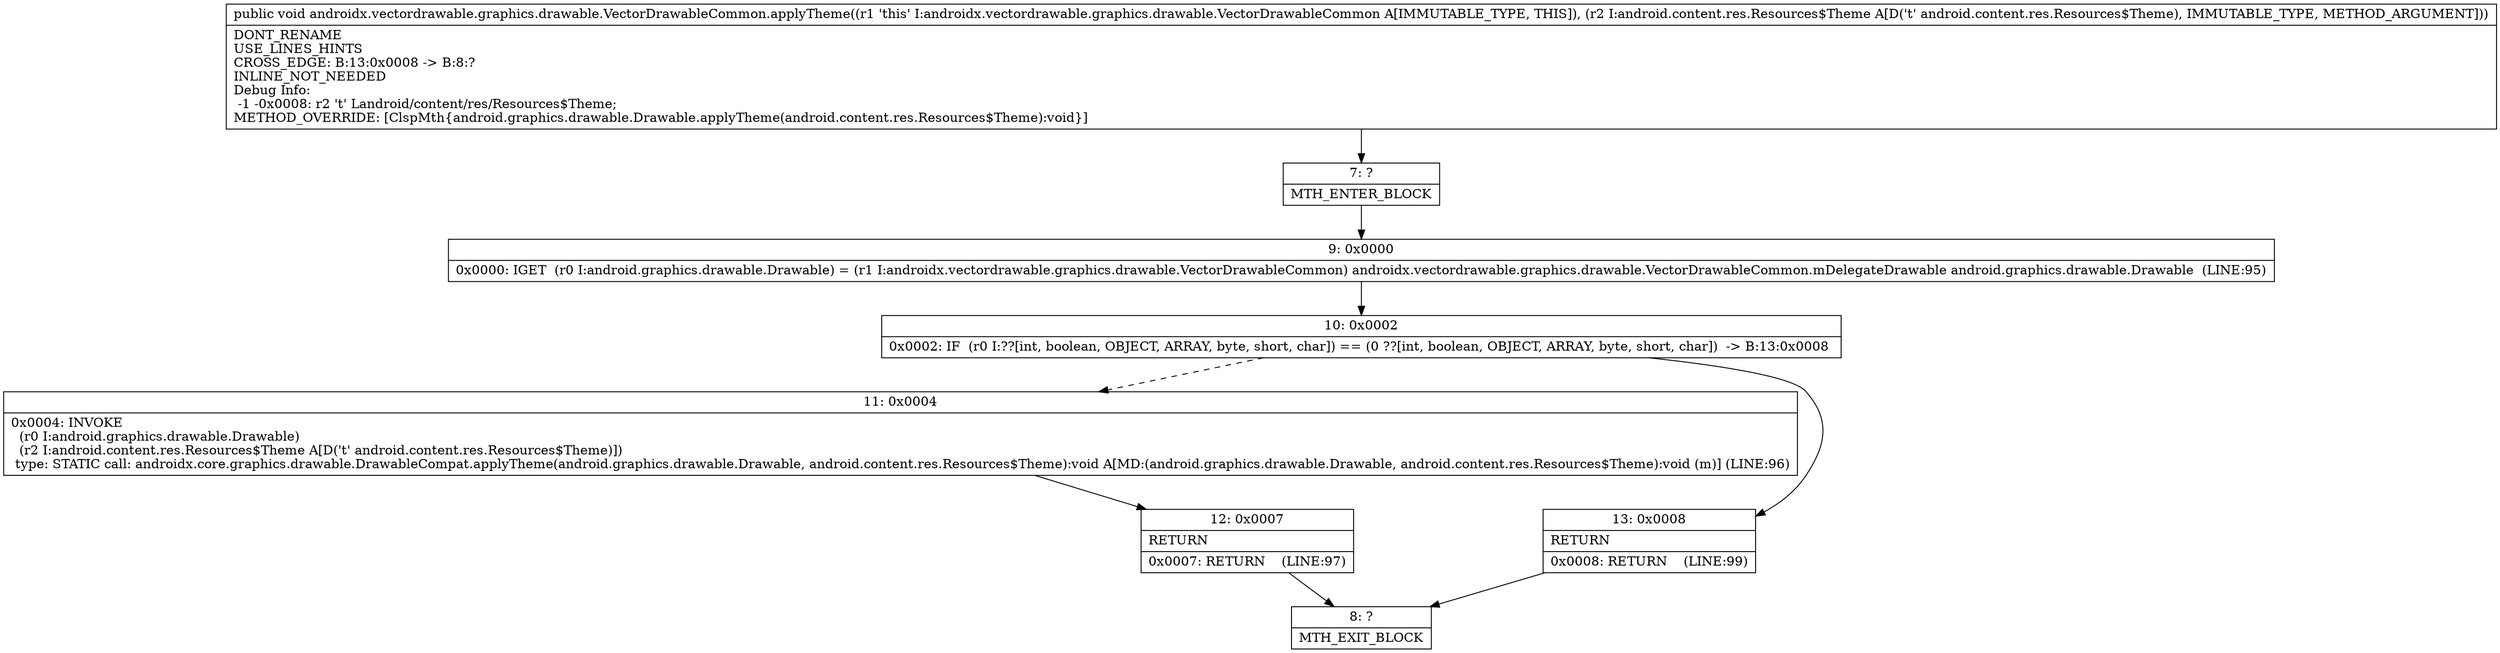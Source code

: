 digraph "CFG forandroidx.vectordrawable.graphics.drawable.VectorDrawableCommon.applyTheme(Landroid\/content\/res\/Resources$Theme;)V" {
Node_7 [shape=record,label="{7\:\ ?|MTH_ENTER_BLOCK\l}"];
Node_9 [shape=record,label="{9\:\ 0x0000|0x0000: IGET  (r0 I:android.graphics.drawable.Drawable) = (r1 I:androidx.vectordrawable.graphics.drawable.VectorDrawableCommon) androidx.vectordrawable.graphics.drawable.VectorDrawableCommon.mDelegateDrawable android.graphics.drawable.Drawable  (LINE:95)\l}"];
Node_10 [shape=record,label="{10\:\ 0x0002|0x0002: IF  (r0 I:??[int, boolean, OBJECT, ARRAY, byte, short, char]) == (0 ??[int, boolean, OBJECT, ARRAY, byte, short, char])  \-\> B:13:0x0008 \l}"];
Node_11 [shape=record,label="{11\:\ 0x0004|0x0004: INVOKE  \l  (r0 I:android.graphics.drawable.Drawable)\l  (r2 I:android.content.res.Resources$Theme A[D('t' android.content.res.Resources$Theme)])\l type: STATIC call: androidx.core.graphics.drawable.DrawableCompat.applyTheme(android.graphics.drawable.Drawable, android.content.res.Resources$Theme):void A[MD:(android.graphics.drawable.Drawable, android.content.res.Resources$Theme):void (m)] (LINE:96)\l}"];
Node_12 [shape=record,label="{12\:\ 0x0007|RETURN\l|0x0007: RETURN    (LINE:97)\l}"];
Node_8 [shape=record,label="{8\:\ ?|MTH_EXIT_BLOCK\l}"];
Node_13 [shape=record,label="{13\:\ 0x0008|RETURN\l|0x0008: RETURN    (LINE:99)\l}"];
MethodNode[shape=record,label="{public void androidx.vectordrawable.graphics.drawable.VectorDrawableCommon.applyTheme((r1 'this' I:androidx.vectordrawable.graphics.drawable.VectorDrawableCommon A[IMMUTABLE_TYPE, THIS]), (r2 I:android.content.res.Resources$Theme A[D('t' android.content.res.Resources$Theme), IMMUTABLE_TYPE, METHOD_ARGUMENT]))  | DONT_RENAME\lUSE_LINES_HINTS\lCROSS_EDGE: B:13:0x0008 \-\> B:8:?\lINLINE_NOT_NEEDED\lDebug Info:\l  \-1 \-0x0008: r2 't' Landroid\/content\/res\/Resources$Theme;\lMETHOD_OVERRIDE: [ClspMth\{android.graphics.drawable.Drawable.applyTheme(android.content.res.Resources$Theme):void\}]\l}"];
MethodNode -> Node_7;Node_7 -> Node_9;
Node_9 -> Node_10;
Node_10 -> Node_11[style=dashed];
Node_10 -> Node_13;
Node_11 -> Node_12;
Node_12 -> Node_8;
Node_13 -> Node_8;
}

